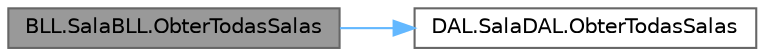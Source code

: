 digraph "BLL.SalaBLL.ObterTodasSalas"
{
 // LATEX_PDF_SIZE
  bgcolor="transparent";
  edge [fontname=Helvetica,fontsize=10,labelfontname=Helvetica,labelfontsize=10];
  node [fontname=Helvetica,fontsize=10,shape=box,height=0.2,width=0.4];
  rankdir="LR";
  Node1 [id="Node000001",label="BLL.SalaBLL.ObterTodasSalas",height=0.2,width=0.4,color="gray40", fillcolor="grey60", style="filled", fontcolor="black",tooltip="Obtém todas as salas."];
  Node1 -> Node2 [id="edge1_Node000001_Node000002",color="steelblue1",style="solid",tooltip=" "];
  Node2 [id="Node000002",label="DAL.SalaDAL.ObterTodasSalas",height=0.2,width=0.4,color="grey40", fillcolor="white", style="filled",URL="$class_d_a_l_1_1_sala_d_a_l.html#a24b8e7e7b9c425a0c07762f329852648",tooltip="Obtém todas as salas."];
}

